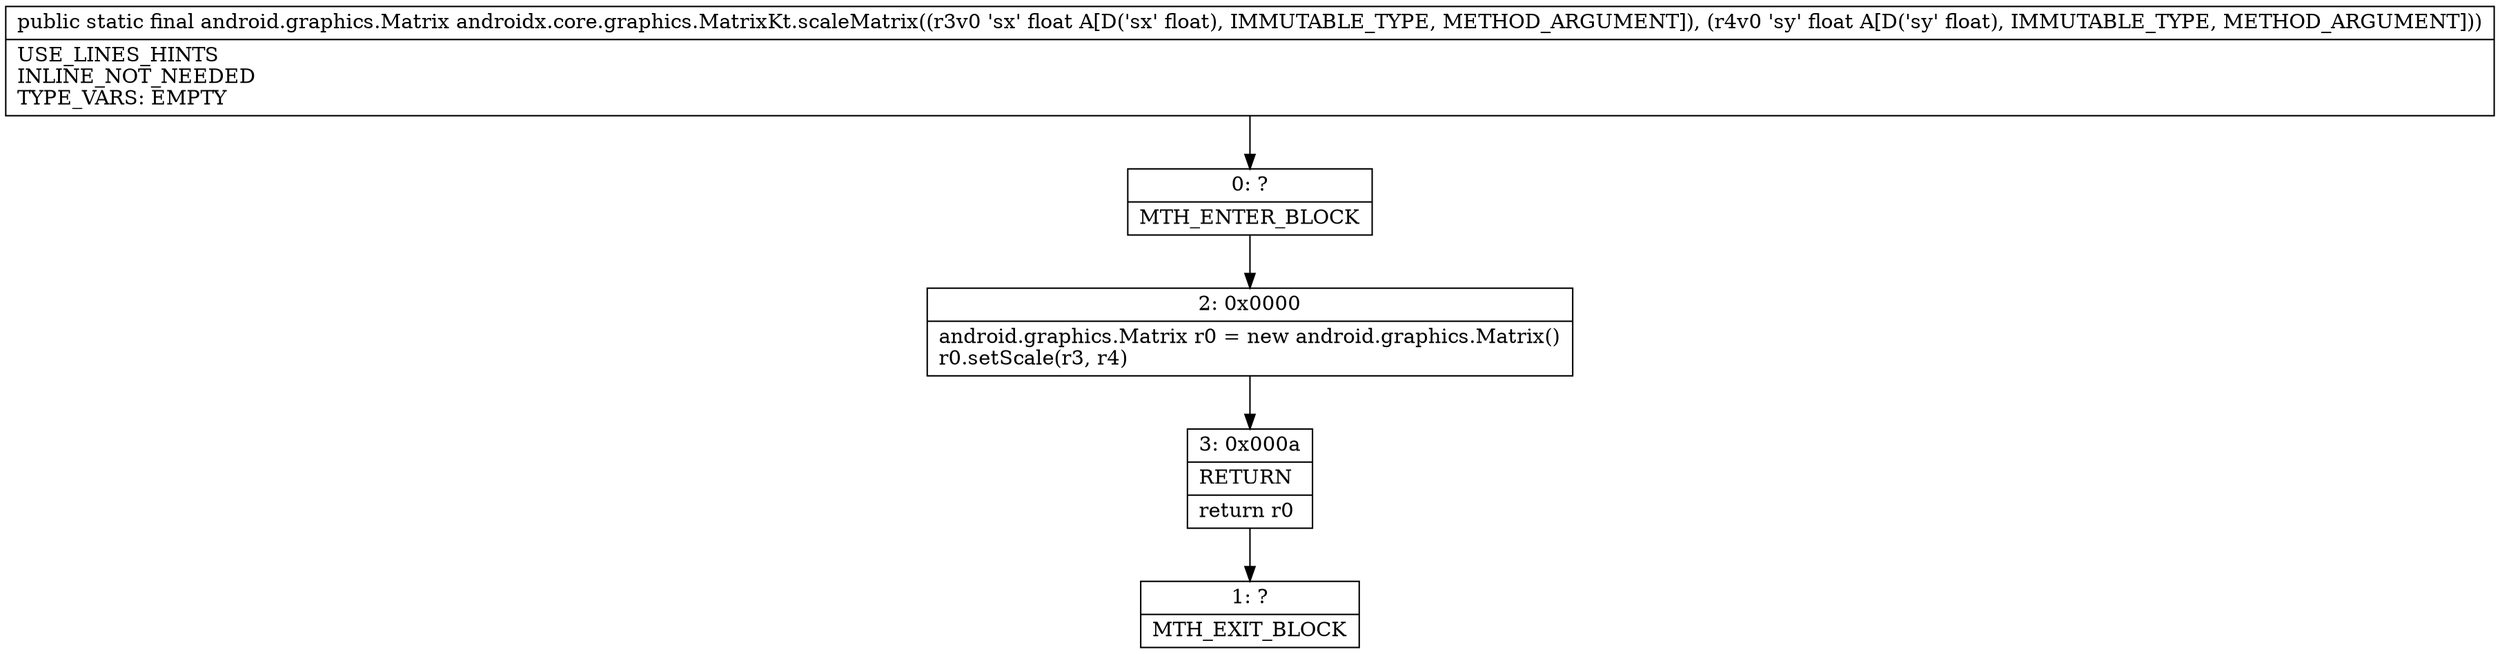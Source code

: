 digraph "CFG forandroidx.core.graphics.MatrixKt.scaleMatrix(FF)Landroid\/graphics\/Matrix;" {
Node_0 [shape=record,label="{0\:\ ?|MTH_ENTER_BLOCK\l}"];
Node_2 [shape=record,label="{2\:\ 0x0000|android.graphics.Matrix r0 = new android.graphics.Matrix()\lr0.setScale(r3, r4)\l}"];
Node_3 [shape=record,label="{3\:\ 0x000a|RETURN\l|return r0\l}"];
Node_1 [shape=record,label="{1\:\ ?|MTH_EXIT_BLOCK\l}"];
MethodNode[shape=record,label="{public static final android.graphics.Matrix androidx.core.graphics.MatrixKt.scaleMatrix((r3v0 'sx' float A[D('sx' float), IMMUTABLE_TYPE, METHOD_ARGUMENT]), (r4v0 'sy' float A[D('sy' float), IMMUTABLE_TYPE, METHOD_ARGUMENT]))  | USE_LINES_HINTS\lINLINE_NOT_NEEDED\lTYPE_VARS: EMPTY\l}"];
MethodNode -> Node_0;Node_0 -> Node_2;
Node_2 -> Node_3;
Node_3 -> Node_1;
}

